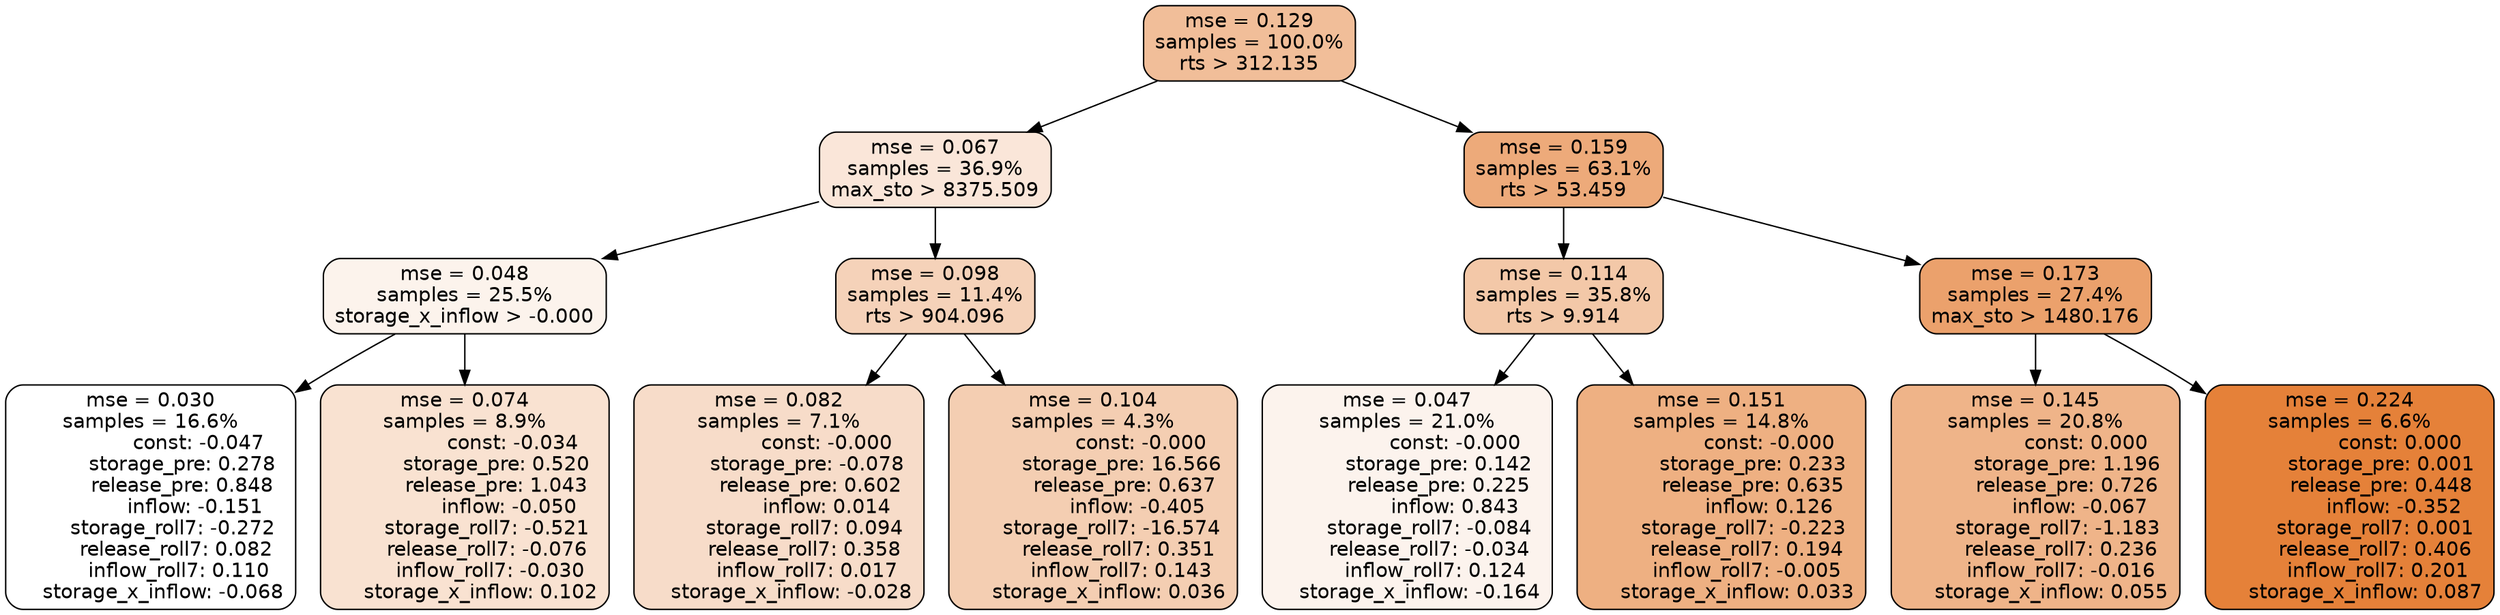 digraph tree {
node [shape=rectangle, style="filled, rounded", color="black", fontname=helvetica] ;
edge [fontname=helvetica] ;
	"0" [label="mse = 0.129
samples = 100.0%
rts > 312.135", fillcolor="#f1be99"]
	"8" [label="mse = 0.067
samples = 36.9%
max_sto > 8375.509", fillcolor="#fae6d9"]
	"1" [label="mse = 0.159
samples = 63.1%
rts > 53.459", fillcolor="#edaa7a"]
	"9" [label="mse = 0.048
samples = 25.5%
storage_x_inflow > -0.000", fillcolor="#fcf3ec"]
	"12" [label="mse = 0.098
samples = 11.4%
rts > 904.096", fillcolor="#f5d2b9"]
	"2" [label="mse = 0.114
samples = 35.8%
rts > 9.914", fillcolor="#f3c8a8"]
	"5" [label="mse = 0.173
samples = 27.4%
max_sto > 1480.176", fillcolor="#eba16c"]
	"10" [label="mse = 0.030
samples = 16.6%
               const: -0.047
          storage_pre: 0.278
          release_pre: 0.848
              inflow: -0.151
       storage_roll7: -0.272
        release_roll7: 0.082
         inflow_roll7: 0.110
    storage_x_inflow: -0.068", fillcolor="#ffffff"]
	"11" [label="mse = 0.074
samples = 8.9%
               const: -0.034
          storage_pre: 0.520
          release_pre: 1.043
              inflow: -0.050
       storage_roll7: -0.521
       release_roll7: -0.076
        inflow_roll7: -0.030
     storage_x_inflow: 0.102", fillcolor="#f9e2d1"]
	"13" [label="mse = 0.082
samples = 7.1%
               const: -0.000
         storage_pre: -0.078
          release_pre: 0.602
               inflow: 0.014
        storage_roll7: 0.094
        release_roll7: 0.358
         inflow_roll7: 0.017
    storage_x_inflow: -0.028", fillcolor="#f7dcc9"]
	"14" [label="mse = 0.104
samples = 4.3%
               const: -0.000
         storage_pre: 16.566
          release_pre: 0.637
              inflow: -0.405
      storage_roll7: -16.574
        release_roll7: 0.351
         inflow_roll7: 0.143
     storage_x_inflow: 0.036", fillcolor="#f4ceb2"]
	"3" [label="mse = 0.047
samples = 21.0%
               const: -0.000
          storage_pre: 0.142
          release_pre: 0.225
               inflow: 0.843
       storage_roll7: -0.084
       release_roll7: -0.034
         inflow_roll7: 0.124
    storage_x_inflow: -0.164", fillcolor="#fcf3ed"]
	"4" [label="mse = 0.151
samples = 14.8%
               const: -0.000
          storage_pre: 0.233
          release_pre: 0.635
               inflow: 0.126
       storage_roll7: -0.223
        release_roll7: 0.194
        inflow_roll7: -0.005
     storage_x_inflow: 0.033", fillcolor="#eeb082"]
	"6" [label="mse = 0.145
samples = 20.8%
                const: 0.000
          storage_pre: 1.196
          release_pre: 0.726
              inflow: -0.067
       storage_roll7: -1.183
        release_roll7: 0.236
        inflow_roll7: -0.016
     storage_x_inflow: 0.055", fillcolor="#efb489"]
	"7" [label="mse = 0.224
samples = 6.6%
                const: 0.000
          storage_pre: 0.001
          release_pre: 0.448
              inflow: -0.352
        storage_roll7: 0.001
        release_roll7: 0.406
         inflow_roll7: 0.201
     storage_x_inflow: 0.087", fillcolor="#e58139"]

	"0" -> "1"
	"0" -> "8"
	"8" -> "9"
	"8" -> "12"
	"1" -> "2"
	"1" -> "5"
	"9" -> "10"
	"9" -> "11"
	"12" -> "13"
	"12" -> "14"
	"2" -> "3"
	"2" -> "4"
	"5" -> "6"
	"5" -> "7"
}